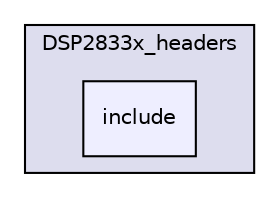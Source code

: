 digraph "f2833x/v140/DSP2833x_headers/include" {
  compound=true
  node [ fontsize="10", fontname="Helvetica"];
  edge [ labelfontsize="10", labelfontname="Helvetica"];
  subgraph clusterdir_b50d3d096ab707223c705c852576767d {
    graph [ bgcolor="#ddddee", pencolor="black", label="DSP2833x_headers" fontname="Helvetica", fontsize="10", URL="dir_b50d3d096ab707223c705c852576767d.html"]
  dir_b4ee6adf04ab806cb4acfcd7c81c1ce9 [shape=box, label="include", style="filled", fillcolor="#eeeeff", pencolor="black", URL="dir_b4ee6adf04ab806cb4acfcd7c81c1ce9.html"];
  }
}
